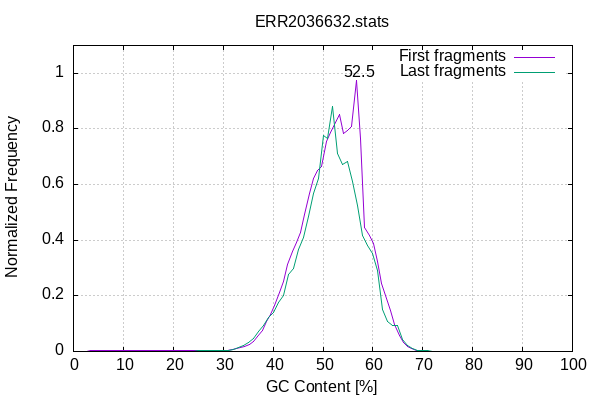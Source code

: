 
            set terminal png size 600,400 truecolor
            set output "ERR2036632-gc-content.png"
            set grid xtics ytics y2tics back lc rgb "#cccccc"
            set title "ERR2036632.stats" noenhanced
            set ylabel "Normalized Frequency"
            set xlabel "GC Content [%]"
            set yrange [0:1.1]
            set label sprintf("%.1f",52.51) at 52.51,1 front offset 1,0
            plot '-' smooth csplines with lines lc 1 title 'First fragments' , '-' smooth csplines with lines lc 2 title 'Last fragments'
        0	0.000381
0	0.000416
1	0.000495
1	0.000711
2	0.001102
2	0.001275
3	0.001635
3	0.001931
4	0.002155
4	0.002550
5	0.002711
5	0.002911
6	0.003239
6	0.003436
7	0.003619
7	0.003911
8	0.004055
8	0.004208
9	0.004182
9	0.004340
10	0.004446
10	0.004565
11	0.004473
11	0.004501
12	0.004665
12	0.004656
13	0.004713
13	0.004791
14	0.004785
14	0.004751
15	0.004636
15	0.004555
16	0.004468
16	0.004365
17	0.004256
17	0.004177
18	0.004105
18	0.004121
19	0.003870
19	0.003691
20	0.003653
20	0.003550
21	0.003470
21	0.003326
22	0.003182
22	0.003096
23	0.002952
23	0.002809
24	0.002716
24	0.002664
25	0.002742
25	0.002670
26	0.002867
26	0.003004
27	0.003007
27	0.003256
28	0.003267
28	0.003245
29	0.003785
29	0.003851
30	0.004102
30	0.004571
31	0.004676
31	0.005563
32	0.007138
32	0.008184
33	0.010387
33	0.013177
34	0.014734
34	0.017791
35	0.020176
35	0.028088
36	0.033490
36	0.036191
37	0.048852
37	0.065589
38	0.074321
38	0.094384
39	0.118592
39	0.123790
40	0.141166
40	0.151918
41	0.187183
41	0.217379
42	0.227756
42	0.265432
43	0.307543
43	0.324843
44	0.369812
44	0.368155
45	0.388669
45	0.416476
46	0.424236
46	0.495195
47	0.545295
47	0.553652
48	0.590155
48	0.645827
49	0.652845
50	0.676025
50	0.677526
51	0.772482
51	0.796962
52	0.783782
52	0.795116
53	0.865681
53	0.852039
54	0.785600
54	0.788502
55	0.787771
55	0.802363
56	0.795110
56	0.877168
57	1.000000
57	0.943632
58	0.619076
58	0.458621
59	0.446318
59	0.393151
60	0.387228
60	0.396331
61	0.328833
61	0.314349
62	0.264642
62	0.195496
63	0.187925
63	0.165097
64	0.125348
64	0.111873
65	0.070857
65	0.063612
66	0.043543
66	0.023979
67	0.021591
67	0.013202
68	0.008671
68	0.007557
69	0.005032
69	0.003186
70	0.002904
70	0.001917
71	0.001602
71	0.001230
72	0.000808
72	0.000697
73	0.000561
73	0.000450
74	0.000378
74	0.000348
75	0.000287
75	0.000198
76	0.000138
76	0.000109
77	0.000085
77	0.000059
78	0.000048
78	0.000044
79	0.000034
79	0.000028
80	0.000024
80	0.000015
81	0.000012
81	0.000010
82	0.000006
83	0.000003
84	0.000002
85	0.000001
end
0	0.000339
0	0.000346
1	0.000339
1	0.000418
2	0.000464
2	0.000495
3	0.000522
3	0.000562
4	0.000600
4	0.000543
5	0.000560
5	0.000613
6	0.000602
6	0.000616
7	0.000691
7	0.000647
8	0.000669
8	0.000727
9	0.000739
9	0.000735
10	0.000733
10	0.000757
11	0.000741
11	0.000800
12	0.000835
12	0.000831
13	0.000838
13	0.000870
14	0.000910
14	0.000911
15	0.000965
15	0.000989
16	0.000979
16	0.000994
17	0.001047
17	0.001077
18	0.001076
18	0.001108
19	0.001120
19	0.001245
20	0.001249
20	0.001288
21	0.001366
21	0.001334
22	0.001401
22	0.001392
23	0.001437
23	0.001527
24	0.001593
24	0.001601
25	0.001884
25	0.001945
26	0.002068
26	0.002280
27	0.002357
27	0.002740
28	0.002969
29	0.003028
29	0.003124
30	0.003961
30	0.004341
31	0.004622
31	0.005688
32	0.007738
32	0.008619
33	0.012194
33	0.016573
34	0.018130
34	0.023701
35	0.026510
35	0.034823
36	0.044479
36	0.046976
37	0.062047
37	0.079120
38	0.083598
38	0.101851
39	0.120735
39	0.124084
40	0.140013
40	0.140640
41	0.166040
41	0.187738
42	0.186946
42	0.217377
43	0.275129
43	0.281647
44	0.294644
44	0.302309
45	0.354554
45	0.382067
46	0.385048
46	0.433082
47	0.481610
47	0.492276
48	0.535006
48	0.602423
49	0.621063
50	0.760123
50	0.791761
51	0.793810
51	0.736780
52	0.758416
52	1.000000
53	0.718480
53	0.707826
54	0.643964
54	0.703959
55	0.707149
55	0.659782
56	0.653495
56	0.571744
57	0.530222
57	0.522623
58	0.444022
58	0.391364
59	0.386022
59	0.374878
60	0.374574
60	0.333052
61	0.303168
61	0.280781
62	0.175031
62	0.125643
63	0.119576
63	0.096650
64	0.093951
64	0.094370
65	0.096192
65	0.090033
66	0.058980
66	0.030726
67	0.028273
67	0.017164
68	0.009765
68	0.008760
69	0.006259
69	0.004306
70	0.003839
70	0.002542
71	0.002211
71	0.001692
72	0.001323
72	0.001176
73	0.000923
73	0.000732
74	0.000638
74	0.000559
75	0.000432
75	0.000319
76	0.000253
76	0.000222
77	0.000190
77	0.000146
78	0.000102
78	0.000095
79	0.000069
79	0.000060
80	0.000054
80	0.000043
81	0.000029
81	0.000030
82	0.000023
82	0.000018
83	0.000015
83	0.000014
84	0.000011
84	0.000009
85	0.000007
85	0.000006
86	0.000004
87	0.000001
87	0.000002
88	0.000003
91	0.000000
93	0.000003
94	0.000001
95	0.000000
96	0.000004
96	0.000005
97	0.000000
98	0.000002
98	0.000003
99	0.000006
end
